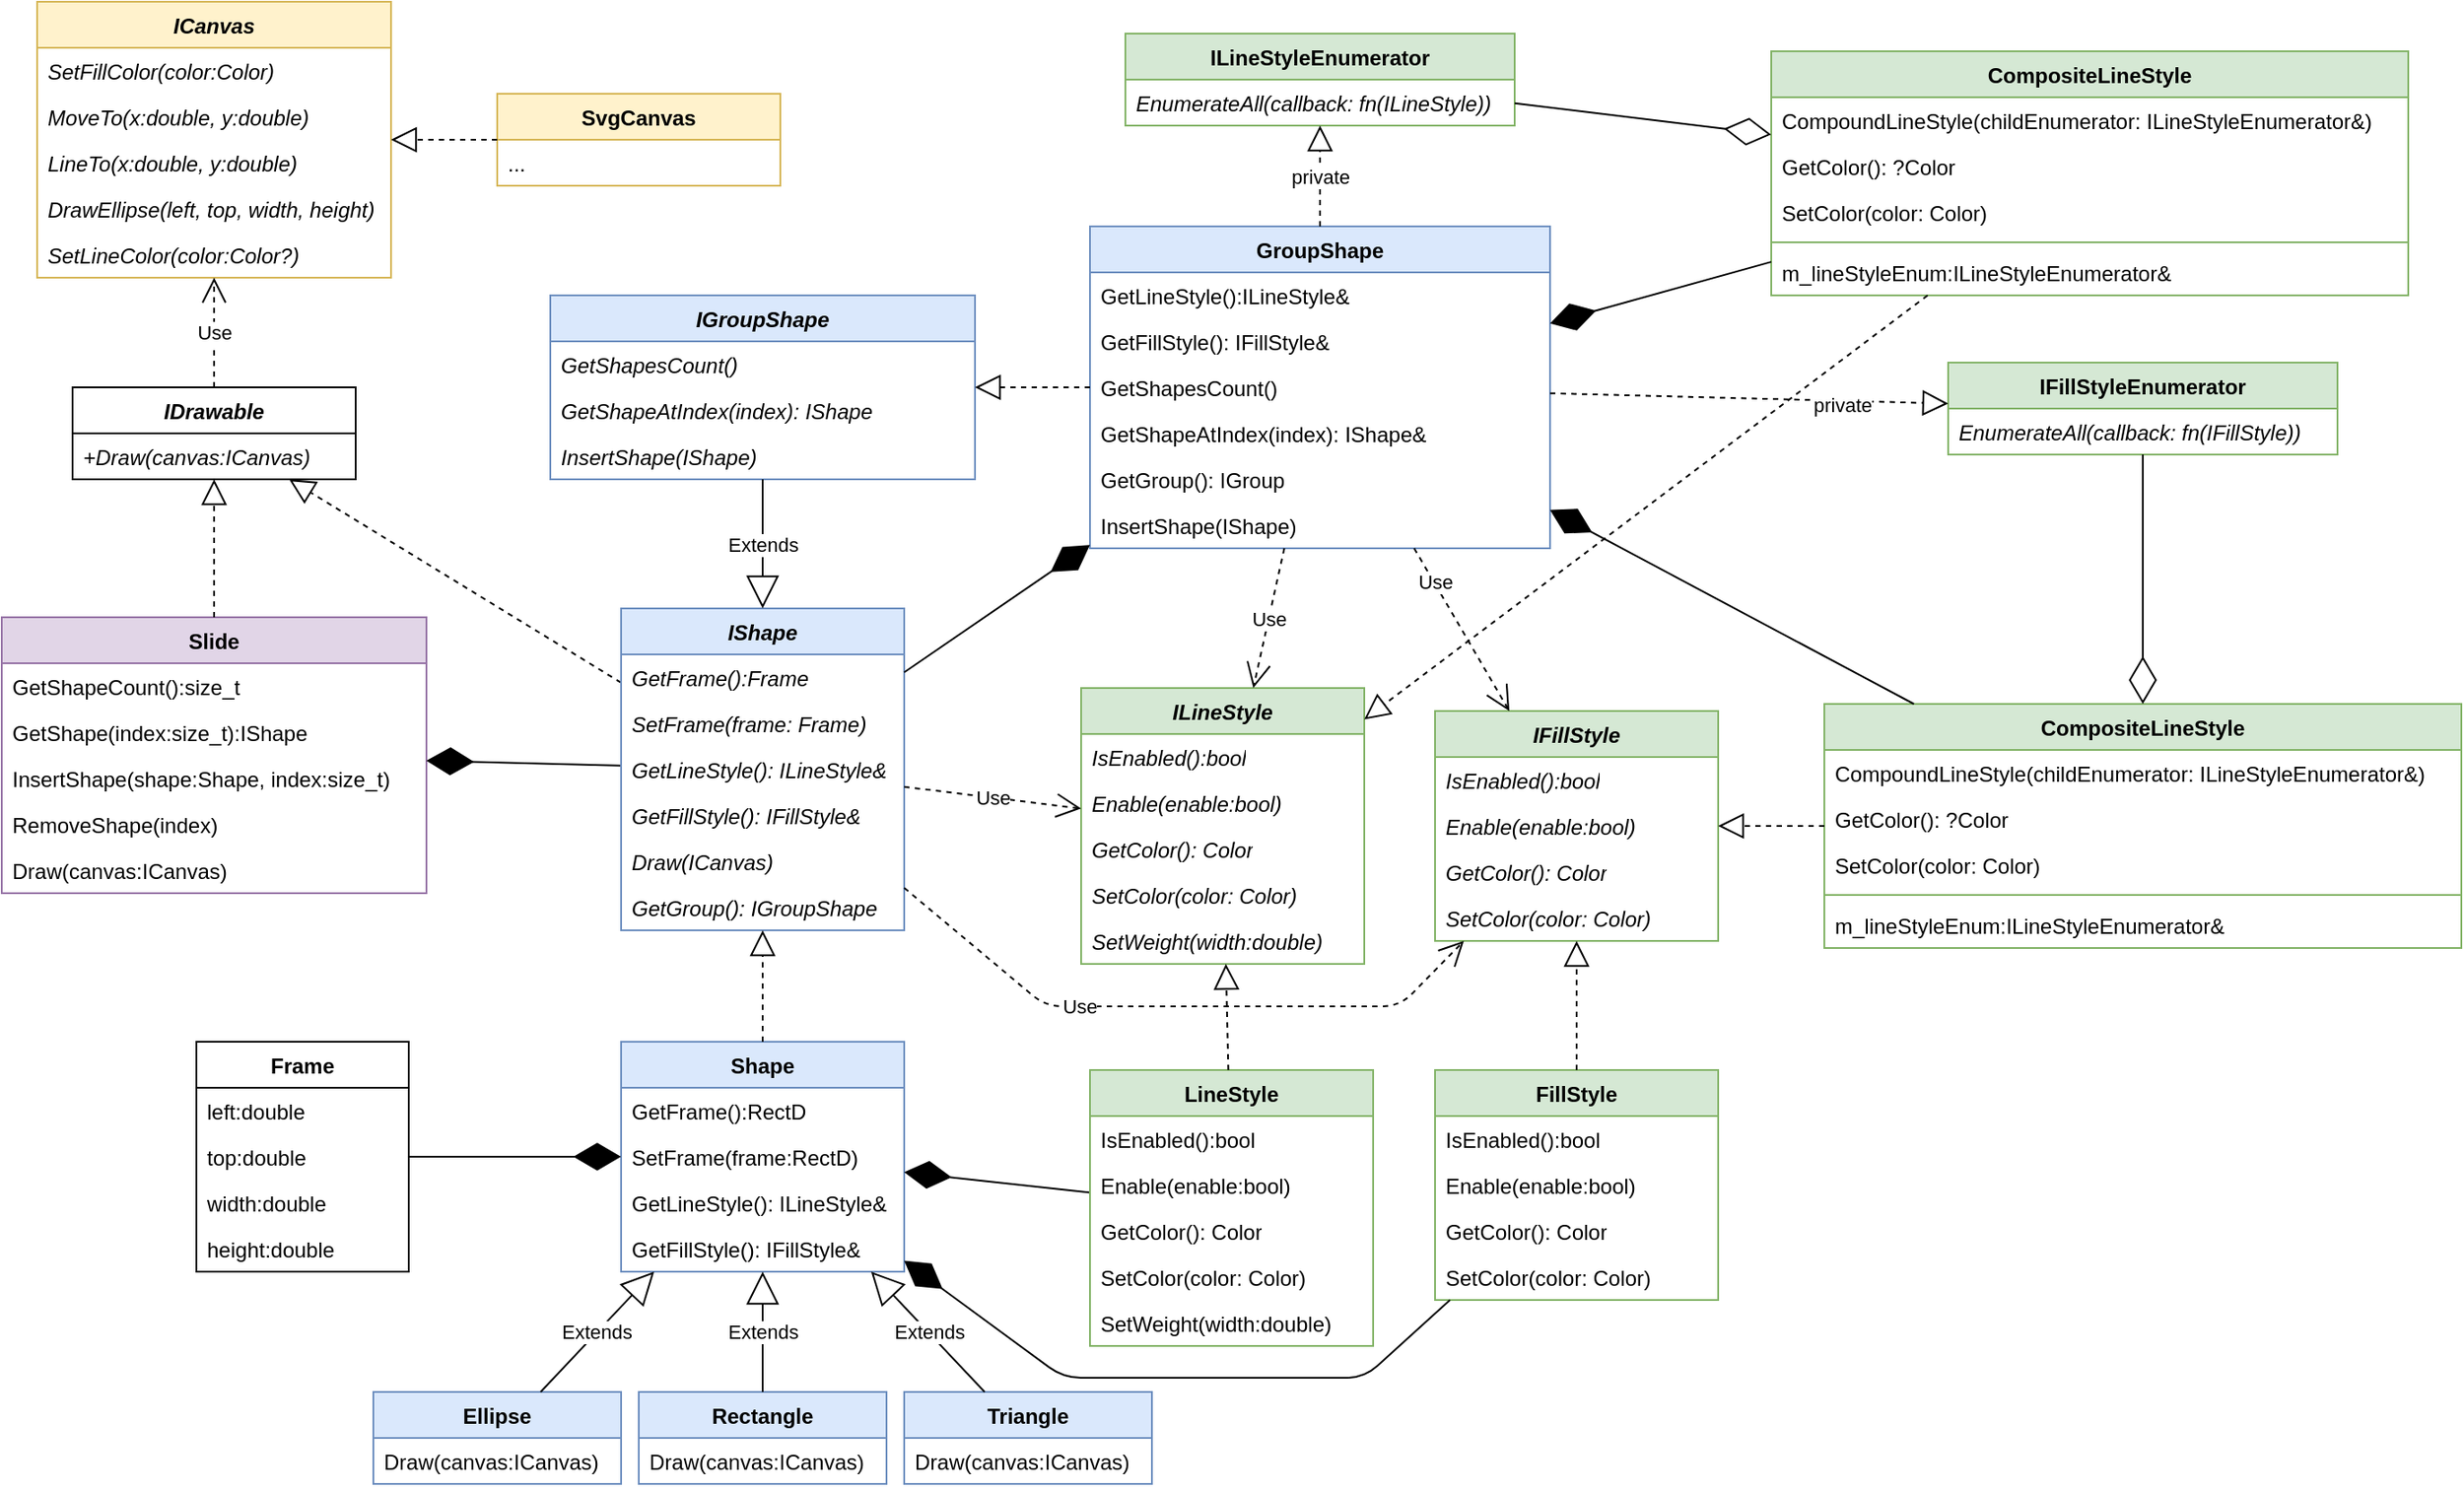 <mxfile version="24.7.17">
  <diagram name="Page-1" id="lQkq2tm_pLoX-4_u4Mhl">
    <mxGraphModel dx="755" dy="2092" grid="1" gridSize="10" guides="1" tooltips="1" connect="1" arrows="1" fold="1" page="1" pageScale="1" pageWidth="850" pageHeight="1100" math="0" shadow="0">
      <root>
        <mxCell id="0" />
        <mxCell id="1" parent="0" />
        <mxCell id="QQLrHy0hXP-JMr8sjNpc-18" value="Shape" style="swimlane;fontStyle=1;align=center;verticalAlign=top;childLayout=stackLayout;horizontal=1;startSize=26;horizontalStack=0;resizeParent=1;resizeParentMax=0;resizeLast=0;collapsible=1;marginBottom=0;whiteSpace=wrap;html=1;fillColor=#dae8fc;strokeColor=#6c8ebf;" vertex="1" parent="1">
          <mxGeometry x="1780" y="120" width="160" height="130" as="geometry" />
        </mxCell>
        <mxCell id="QQLrHy0hXP-JMr8sjNpc-19" value="GetFrame():RectD" style="text;strokeColor=none;fillColor=none;align=left;verticalAlign=top;spacingLeft=4;spacingRight=4;overflow=hidden;rotatable=0;points=[[0,0.5],[1,0.5]];portConstraint=eastwest;whiteSpace=wrap;html=1;" vertex="1" parent="QQLrHy0hXP-JMr8sjNpc-18">
          <mxGeometry y="26" width="160" height="26" as="geometry" />
        </mxCell>
        <mxCell id="QQLrHy0hXP-JMr8sjNpc-20" value="SetFrame(frame:RectD)" style="text;strokeColor=none;fillColor=none;align=left;verticalAlign=top;spacingLeft=4;spacingRight=4;overflow=hidden;rotatable=0;points=[[0,0.5],[1,0.5]];portConstraint=eastwest;whiteSpace=wrap;html=1;" vertex="1" parent="QQLrHy0hXP-JMr8sjNpc-18">
          <mxGeometry y="52" width="160" height="26" as="geometry" />
        </mxCell>
        <mxCell id="QQLrHy0hXP-JMr8sjNpc-21" value="GetLineStyle(): ILineStyle&amp;amp;" style="text;strokeColor=none;fillColor=none;align=left;verticalAlign=top;spacingLeft=4;spacingRight=4;overflow=hidden;rotatable=0;points=[[0,0.5],[1,0.5]];portConstraint=eastwest;whiteSpace=wrap;html=1;" vertex="1" parent="QQLrHy0hXP-JMr8sjNpc-18">
          <mxGeometry y="78" width="160" height="26" as="geometry" />
        </mxCell>
        <mxCell id="QQLrHy0hXP-JMr8sjNpc-22" value="GetFillStyle(): IFillStyle&amp;amp;" style="text;strokeColor=none;fillColor=none;align=left;verticalAlign=top;spacingLeft=4;spacingRight=4;overflow=hidden;rotatable=0;points=[[0,0.5],[1,0.5]];portConstraint=eastwest;whiteSpace=wrap;html=1;" vertex="1" parent="QQLrHy0hXP-JMr8sjNpc-18">
          <mxGeometry y="104" width="160" height="26" as="geometry" />
        </mxCell>
        <mxCell id="QQLrHy0hXP-JMr8sjNpc-23" value="&lt;i&gt;IDrawable&lt;/i&gt;" style="swimlane;fontStyle=1;align=center;verticalAlign=top;childLayout=stackLayout;horizontal=1;startSize=26;horizontalStack=0;resizeParent=1;resizeParentMax=0;resizeLast=0;collapsible=1;marginBottom=0;whiteSpace=wrap;html=1;" vertex="1" parent="1">
          <mxGeometry x="1470" y="-250" width="160" height="52" as="geometry" />
        </mxCell>
        <mxCell id="QQLrHy0hXP-JMr8sjNpc-24" value="&lt;i&gt;+Draw(canvas:ICanvas)&lt;/i&gt;" style="text;strokeColor=none;fillColor=none;align=left;verticalAlign=top;spacingLeft=4;spacingRight=4;overflow=hidden;rotatable=0;points=[[0,0.5],[1,0.5]];portConstraint=eastwest;whiteSpace=wrap;html=1;" vertex="1" parent="QQLrHy0hXP-JMr8sjNpc-23">
          <mxGeometry y="26" width="160" height="26" as="geometry" />
        </mxCell>
        <mxCell id="QQLrHy0hXP-JMr8sjNpc-25" value="" style="endArrow=block;dashed=1;endFill=0;endSize=12;html=1;rounded=0;" edge="1" parent="1" source="QQLrHy0hXP-JMr8sjNpc-76" target="QQLrHy0hXP-JMr8sjNpc-23">
          <mxGeometry width="160" relative="1" as="geometry">
            <mxPoint x="2100" y="126" as="sourcePoint" />
            <mxPoint x="2260" y="126" as="targetPoint" />
          </mxGeometry>
        </mxCell>
        <mxCell id="QQLrHy0hXP-JMr8sjNpc-26" value="&lt;i&gt;ICanvas&lt;/i&gt;" style="swimlane;fontStyle=1;align=center;verticalAlign=top;childLayout=stackLayout;horizontal=1;startSize=26;horizontalStack=0;resizeParent=1;resizeParentMax=0;resizeLast=0;collapsible=1;marginBottom=0;whiteSpace=wrap;html=1;fillColor=#fff2cc;strokeColor=#d6b656;" vertex="1" parent="1">
          <mxGeometry x="1450" y="-468" width="200" height="156" as="geometry" />
        </mxCell>
        <mxCell id="QQLrHy0hXP-JMr8sjNpc-27" value="SetFillColor(color:Color)" style="text;strokeColor=none;fillColor=none;align=left;verticalAlign=top;spacingLeft=4;spacingRight=4;overflow=hidden;rotatable=0;points=[[0,0.5],[1,0.5]];portConstraint=eastwest;whiteSpace=wrap;html=1;fontStyle=2" vertex="1" parent="QQLrHy0hXP-JMr8sjNpc-26">
          <mxGeometry y="26" width="200" height="26" as="geometry" />
        </mxCell>
        <mxCell id="QQLrHy0hXP-JMr8sjNpc-28" value="MoveTo(x:double, y:double)" style="text;strokeColor=none;fillColor=none;align=left;verticalAlign=top;spacingLeft=4;spacingRight=4;overflow=hidden;rotatable=0;points=[[0,0.5],[1,0.5]];portConstraint=eastwest;whiteSpace=wrap;html=1;fontStyle=2" vertex="1" parent="QQLrHy0hXP-JMr8sjNpc-26">
          <mxGeometry y="52" width="200" height="26" as="geometry" />
        </mxCell>
        <mxCell id="QQLrHy0hXP-JMr8sjNpc-29" value="LineTo(x:double, y:double)" style="text;strokeColor=none;fillColor=none;align=left;verticalAlign=top;spacingLeft=4;spacingRight=4;overflow=hidden;rotatable=0;points=[[0,0.5],[1,0.5]];portConstraint=eastwest;whiteSpace=wrap;html=1;fontStyle=2" vertex="1" parent="QQLrHy0hXP-JMr8sjNpc-26">
          <mxGeometry y="78" width="200" height="26" as="geometry" />
        </mxCell>
        <mxCell id="QQLrHy0hXP-JMr8sjNpc-30" value="DrawEllipse(left, top, width, height)" style="text;strokeColor=none;fillColor=none;align=left;verticalAlign=top;spacingLeft=4;spacingRight=4;overflow=hidden;rotatable=0;points=[[0,0.5],[1,0.5]];portConstraint=eastwest;whiteSpace=wrap;html=1;fontStyle=2" vertex="1" parent="QQLrHy0hXP-JMr8sjNpc-26">
          <mxGeometry y="104" width="200" height="26" as="geometry" />
        </mxCell>
        <mxCell id="QQLrHy0hXP-JMr8sjNpc-31" value="SetLineColor(color:Color?)" style="text;strokeColor=none;fillColor=none;align=left;verticalAlign=top;spacingLeft=4;spacingRight=4;overflow=hidden;rotatable=0;points=[[0,0.5],[1,0.5]];portConstraint=eastwest;whiteSpace=wrap;html=1;fontStyle=2" vertex="1" parent="QQLrHy0hXP-JMr8sjNpc-26">
          <mxGeometry y="130" width="200" height="26" as="geometry" />
        </mxCell>
        <mxCell id="QQLrHy0hXP-JMr8sjNpc-32" value="Use" style="endArrow=open;endSize=12;dashed=1;html=1;rounded=0;" edge="1" parent="1" source="QQLrHy0hXP-JMr8sjNpc-23" target="QQLrHy0hXP-JMr8sjNpc-26">
          <mxGeometry width="160" relative="1" as="geometry">
            <mxPoint x="2220" y="136" as="sourcePoint" />
            <mxPoint x="2380" y="136" as="targetPoint" />
          </mxGeometry>
        </mxCell>
        <mxCell id="QQLrHy0hXP-JMr8sjNpc-33" value="Rectangle" style="swimlane;fontStyle=1;align=center;verticalAlign=top;childLayout=stackLayout;horizontal=1;startSize=26;horizontalStack=0;resizeParent=1;resizeParentMax=0;resizeLast=0;collapsible=1;marginBottom=0;whiteSpace=wrap;html=1;fillColor=#dae8fc;strokeColor=#6c8ebf;" vertex="1" parent="1">
          <mxGeometry x="1790" y="318" width="140" height="52" as="geometry" />
        </mxCell>
        <mxCell id="QQLrHy0hXP-JMr8sjNpc-34" value="Draw(canvas:ICanvas)" style="text;strokeColor=none;fillColor=none;align=left;verticalAlign=top;spacingLeft=4;spacingRight=4;overflow=hidden;rotatable=0;points=[[0,0.5],[1,0.5]];portConstraint=eastwest;whiteSpace=wrap;html=1;" vertex="1" parent="QQLrHy0hXP-JMr8sjNpc-33">
          <mxGeometry y="26" width="140" height="26" as="geometry" />
        </mxCell>
        <mxCell id="QQLrHy0hXP-JMr8sjNpc-35" value="Extends" style="endArrow=block;endSize=16;endFill=0;html=1;rounded=0;" edge="1" parent="1" source="QQLrHy0hXP-JMr8sjNpc-33" target="QQLrHy0hXP-JMr8sjNpc-18">
          <mxGeometry width="160" relative="1" as="geometry">
            <mxPoint x="1910" y="436" as="sourcePoint" />
            <mxPoint x="2070" y="436" as="targetPoint" />
          </mxGeometry>
        </mxCell>
        <mxCell id="QQLrHy0hXP-JMr8sjNpc-36" value="Ellipse" style="swimlane;fontStyle=1;align=center;verticalAlign=top;childLayout=stackLayout;horizontal=1;startSize=26;horizontalStack=0;resizeParent=1;resizeParentMax=0;resizeLast=0;collapsible=1;marginBottom=0;whiteSpace=wrap;html=1;fillColor=#dae8fc;strokeColor=#6c8ebf;" vertex="1" parent="1">
          <mxGeometry x="1640" y="318" width="140" height="52" as="geometry" />
        </mxCell>
        <mxCell id="QQLrHy0hXP-JMr8sjNpc-37" value="Draw(canvas:ICanvas)" style="text;strokeColor=none;fillColor=none;align=left;verticalAlign=top;spacingLeft=4;spacingRight=4;overflow=hidden;rotatable=0;points=[[0,0.5],[1,0.5]];portConstraint=eastwest;whiteSpace=wrap;html=1;" vertex="1" parent="QQLrHy0hXP-JMr8sjNpc-36">
          <mxGeometry y="26" width="140" height="26" as="geometry" />
        </mxCell>
        <mxCell id="QQLrHy0hXP-JMr8sjNpc-38" value="Extends" style="endArrow=block;endSize=16;endFill=0;html=1;rounded=0;" edge="1" parent="1" source="QQLrHy0hXP-JMr8sjNpc-36" target="QQLrHy0hXP-JMr8sjNpc-18">
          <mxGeometry width="160" relative="1" as="geometry">
            <mxPoint x="1910" y="436" as="sourcePoint" />
            <mxPoint x="2070" y="436" as="targetPoint" />
          </mxGeometry>
        </mxCell>
        <mxCell id="QQLrHy0hXP-JMr8sjNpc-39" value="Triangle" style="swimlane;fontStyle=1;align=center;verticalAlign=top;childLayout=stackLayout;horizontal=1;startSize=26;horizontalStack=0;resizeParent=1;resizeParentMax=0;resizeLast=0;collapsible=1;marginBottom=0;whiteSpace=wrap;html=1;fillColor=#dae8fc;strokeColor=#6c8ebf;" vertex="1" parent="1">
          <mxGeometry x="1940" y="318" width="140" height="52" as="geometry" />
        </mxCell>
        <mxCell id="QQLrHy0hXP-JMr8sjNpc-40" value="Draw(canvas:ICanvas)" style="text;strokeColor=none;fillColor=none;align=left;verticalAlign=top;spacingLeft=4;spacingRight=4;overflow=hidden;rotatable=0;points=[[0,0.5],[1,0.5]];portConstraint=eastwest;whiteSpace=wrap;html=1;" vertex="1" parent="QQLrHy0hXP-JMr8sjNpc-39">
          <mxGeometry y="26" width="140" height="26" as="geometry" />
        </mxCell>
        <mxCell id="QQLrHy0hXP-JMr8sjNpc-41" value="Extends" style="endArrow=block;endSize=16;endFill=0;html=1;rounded=0;" edge="1" parent="1" source="QQLrHy0hXP-JMr8sjNpc-39" target="QQLrHy0hXP-JMr8sjNpc-18">
          <mxGeometry width="160" relative="1" as="geometry">
            <mxPoint x="1910" y="436" as="sourcePoint" />
            <mxPoint x="2070" y="436" as="targetPoint" />
          </mxGeometry>
        </mxCell>
        <mxCell id="QQLrHy0hXP-JMr8sjNpc-42" value="ILineStyle" style="swimlane;fontStyle=3;align=center;verticalAlign=top;childLayout=stackLayout;horizontal=1;startSize=26;horizontalStack=0;resizeParent=1;resizeParentMax=0;resizeLast=0;collapsible=1;marginBottom=0;whiteSpace=wrap;html=1;fillColor=#d5e8d4;strokeColor=#82b366;" vertex="1" parent="1">
          <mxGeometry x="2040" y="-80" width="160" height="156" as="geometry" />
        </mxCell>
        <mxCell id="QQLrHy0hXP-JMr8sjNpc-43" value="IsEnabled():bool" style="text;strokeColor=none;fillColor=none;align=left;verticalAlign=top;spacingLeft=4;spacingRight=4;overflow=hidden;rotatable=0;points=[[0,0.5],[1,0.5]];portConstraint=eastwest;whiteSpace=wrap;html=1;fontStyle=2" vertex="1" parent="QQLrHy0hXP-JMr8sjNpc-42">
          <mxGeometry y="26" width="160" height="26" as="geometry" />
        </mxCell>
        <mxCell id="QQLrHy0hXP-JMr8sjNpc-44" value="Enable(enable:bool)" style="text;strokeColor=none;fillColor=none;align=left;verticalAlign=top;spacingLeft=4;spacingRight=4;overflow=hidden;rotatable=0;points=[[0,0.5],[1,0.5]];portConstraint=eastwest;whiteSpace=wrap;html=1;fontStyle=2" vertex="1" parent="QQLrHy0hXP-JMr8sjNpc-42">
          <mxGeometry y="52" width="160" height="26" as="geometry" />
        </mxCell>
        <mxCell id="QQLrHy0hXP-JMr8sjNpc-45" value="GetColor(): Color" style="text;strokeColor=none;fillColor=none;align=left;verticalAlign=top;spacingLeft=4;spacingRight=4;overflow=hidden;rotatable=0;points=[[0,0.5],[1,0.5]];portConstraint=eastwest;whiteSpace=wrap;html=1;fontStyle=2" vertex="1" parent="QQLrHy0hXP-JMr8sjNpc-42">
          <mxGeometry y="78" width="160" height="26" as="geometry" />
        </mxCell>
        <mxCell id="QQLrHy0hXP-JMr8sjNpc-46" value="SetColor(color: Color)" style="text;strokeColor=none;fillColor=none;align=left;verticalAlign=top;spacingLeft=4;spacingRight=4;overflow=hidden;rotatable=0;points=[[0,0.5],[1,0.5]];portConstraint=eastwest;whiteSpace=wrap;html=1;fontStyle=2" vertex="1" parent="QQLrHy0hXP-JMr8sjNpc-42">
          <mxGeometry y="104" width="160" height="26" as="geometry" />
        </mxCell>
        <mxCell id="QQLrHy0hXP-JMr8sjNpc-47" value="SetWeight(width:double)" style="text;strokeColor=none;fillColor=none;align=left;verticalAlign=top;spacingLeft=4;spacingRight=4;overflow=hidden;rotatable=0;points=[[0,0.5],[1,0.5]];portConstraint=eastwest;whiteSpace=wrap;html=1;fontStyle=2" vertex="1" parent="QQLrHy0hXP-JMr8sjNpc-42">
          <mxGeometry y="130" width="160" height="26" as="geometry" />
        </mxCell>
        <mxCell id="QQLrHy0hXP-JMr8sjNpc-48" value="FillStyle" style="swimlane;fontStyle=1;align=center;verticalAlign=top;childLayout=stackLayout;horizontal=1;startSize=26;horizontalStack=0;resizeParent=1;resizeParentMax=0;resizeLast=0;collapsible=1;marginBottom=0;whiteSpace=wrap;html=1;fillColor=#d5e8d4;strokeColor=#82b366;" vertex="1" parent="1">
          <mxGeometry x="2240" y="136" width="160" height="130" as="geometry" />
        </mxCell>
        <mxCell id="QQLrHy0hXP-JMr8sjNpc-49" value="IsEnabled():bool" style="text;strokeColor=none;fillColor=none;align=left;verticalAlign=top;spacingLeft=4;spacingRight=4;overflow=hidden;rotatable=0;points=[[0,0.5],[1,0.5]];portConstraint=eastwest;whiteSpace=wrap;html=1;" vertex="1" parent="QQLrHy0hXP-JMr8sjNpc-48">
          <mxGeometry y="26" width="160" height="26" as="geometry" />
        </mxCell>
        <mxCell id="QQLrHy0hXP-JMr8sjNpc-50" value="Enable(enable:bool)" style="text;strokeColor=none;fillColor=none;align=left;verticalAlign=top;spacingLeft=4;spacingRight=4;overflow=hidden;rotatable=0;points=[[0,0.5],[1,0.5]];portConstraint=eastwest;whiteSpace=wrap;html=1;" vertex="1" parent="QQLrHy0hXP-JMr8sjNpc-48">
          <mxGeometry y="52" width="160" height="26" as="geometry" />
        </mxCell>
        <mxCell id="QQLrHy0hXP-JMr8sjNpc-51" value="GetColor(): Color" style="text;strokeColor=none;fillColor=none;align=left;verticalAlign=top;spacingLeft=4;spacingRight=4;overflow=hidden;rotatable=0;points=[[0,0.5],[1,0.5]];portConstraint=eastwest;whiteSpace=wrap;html=1;" vertex="1" parent="QQLrHy0hXP-JMr8sjNpc-48">
          <mxGeometry y="78" width="160" height="26" as="geometry" />
        </mxCell>
        <mxCell id="QQLrHy0hXP-JMr8sjNpc-52" value="SetColor(color: Color)" style="text;strokeColor=none;fillColor=none;align=left;verticalAlign=top;spacingLeft=4;spacingRight=4;overflow=hidden;rotatable=0;points=[[0,0.5],[1,0.5]];portConstraint=eastwest;whiteSpace=wrap;html=1;" vertex="1" parent="QQLrHy0hXP-JMr8sjNpc-48">
          <mxGeometry y="104" width="160" height="26" as="geometry" />
        </mxCell>
        <mxCell id="QQLrHy0hXP-JMr8sjNpc-53" value="" style="endArrow=diamondThin;endFill=1;endSize=24;html=1;rounded=0;" edge="1" parent="1" source="QQLrHy0hXP-JMr8sjNpc-159" target="QQLrHy0hXP-JMr8sjNpc-18">
          <mxGeometry width="160" relative="1" as="geometry">
            <mxPoint x="2070" y="246" as="sourcePoint" />
            <mxPoint x="2230" y="246" as="targetPoint" />
          </mxGeometry>
        </mxCell>
        <mxCell id="QQLrHy0hXP-JMr8sjNpc-54" value="" style="endArrow=diamondThin;endFill=1;endSize=24;html=1;rounded=1;curved=0;" edge="1" parent="1" source="QQLrHy0hXP-JMr8sjNpc-48" target="QQLrHy0hXP-JMr8sjNpc-18">
          <mxGeometry width="160" relative="1" as="geometry">
            <mxPoint x="2070" y="246" as="sourcePoint" />
            <mxPoint x="2230" y="246" as="targetPoint" />
            <Array as="points">
              <mxPoint x="2200" y="310" />
              <mxPoint x="2030" y="310" />
            </Array>
          </mxGeometry>
        </mxCell>
        <mxCell id="QQLrHy0hXP-JMr8sjNpc-55" value="Slide" style="swimlane;fontStyle=1;align=center;verticalAlign=top;childLayout=stackLayout;horizontal=1;startSize=26;horizontalStack=0;resizeParent=1;resizeParentMax=0;resizeLast=0;collapsible=1;marginBottom=0;whiteSpace=wrap;html=1;fillColor=#e1d5e7;strokeColor=#9673a6;" vertex="1" parent="1">
          <mxGeometry x="1430" y="-120" width="240" height="156" as="geometry" />
        </mxCell>
        <mxCell id="QQLrHy0hXP-JMr8sjNpc-56" value="GetShapeCount():size_t" style="text;strokeColor=none;fillColor=none;align=left;verticalAlign=top;spacingLeft=4;spacingRight=4;overflow=hidden;rotatable=0;points=[[0,0.5],[1,0.5]];portConstraint=eastwest;whiteSpace=wrap;html=1;" vertex="1" parent="QQLrHy0hXP-JMr8sjNpc-55">
          <mxGeometry y="26" width="240" height="26" as="geometry" />
        </mxCell>
        <mxCell id="QQLrHy0hXP-JMr8sjNpc-57" value="GetShape(index:size_t):IShape" style="text;strokeColor=none;fillColor=none;align=left;verticalAlign=top;spacingLeft=4;spacingRight=4;overflow=hidden;rotatable=0;points=[[0,0.5],[1,0.5]];portConstraint=eastwest;whiteSpace=wrap;html=1;" vertex="1" parent="QQLrHy0hXP-JMr8sjNpc-55">
          <mxGeometry y="52" width="240" height="26" as="geometry" />
        </mxCell>
        <mxCell id="QQLrHy0hXP-JMr8sjNpc-58" value="InsertShape(shape:Shape, index:size_t)" style="text;strokeColor=none;fillColor=none;align=left;verticalAlign=top;spacingLeft=4;spacingRight=4;overflow=hidden;rotatable=0;points=[[0,0.5],[1,0.5]];portConstraint=eastwest;whiteSpace=wrap;html=1;" vertex="1" parent="QQLrHy0hXP-JMr8sjNpc-55">
          <mxGeometry y="78" width="240" height="26" as="geometry" />
        </mxCell>
        <mxCell id="QQLrHy0hXP-JMr8sjNpc-59" value="RemoveShape(index)" style="text;strokeColor=none;fillColor=none;align=left;verticalAlign=top;spacingLeft=4;spacingRight=4;overflow=hidden;rotatable=0;points=[[0,0.5],[1,0.5]];portConstraint=eastwest;whiteSpace=wrap;html=1;" vertex="1" parent="QQLrHy0hXP-JMr8sjNpc-55">
          <mxGeometry y="104" width="240" height="26" as="geometry" />
        </mxCell>
        <mxCell id="QQLrHy0hXP-JMr8sjNpc-64" value="Draw(canvas:ICanvas)" style="text;strokeColor=none;fillColor=none;align=left;verticalAlign=top;spacingLeft=4;spacingRight=4;overflow=hidden;rotatable=0;points=[[0,0.5],[1,0.5]];portConstraint=eastwest;whiteSpace=wrap;html=1;" vertex="1" parent="QQLrHy0hXP-JMr8sjNpc-55">
          <mxGeometry y="130" width="240" height="26" as="geometry" />
        </mxCell>
        <mxCell id="QQLrHy0hXP-JMr8sjNpc-65" value="" style="endArrow=block;dashed=1;endFill=0;endSize=12;html=1;rounded=0;" edge="1" parent="1" source="QQLrHy0hXP-JMr8sjNpc-55" target="QQLrHy0hXP-JMr8sjNpc-23">
          <mxGeometry width="160" relative="1" as="geometry">
            <mxPoint x="2100" y="126" as="sourcePoint" />
            <mxPoint x="2260" y="126" as="targetPoint" />
          </mxGeometry>
        </mxCell>
        <mxCell id="QQLrHy0hXP-JMr8sjNpc-66" value="SvgCanvas" style="swimlane;fontStyle=1;align=center;verticalAlign=top;childLayout=stackLayout;horizontal=1;startSize=26;horizontalStack=0;resizeParent=1;resizeParentMax=0;resizeLast=0;collapsible=1;marginBottom=0;whiteSpace=wrap;html=1;fillColor=#fff2cc;strokeColor=#d6b656;" vertex="1" parent="1">
          <mxGeometry x="1710" y="-416" width="160" height="52" as="geometry" />
        </mxCell>
        <mxCell id="QQLrHy0hXP-JMr8sjNpc-67" value="..." style="text;strokeColor=none;fillColor=none;align=left;verticalAlign=top;spacingLeft=4;spacingRight=4;overflow=hidden;rotatable=0;points=[[0,0.5],[1,0.5]];portConstraint=eastwest;whiteSpace=wrap;html=1;" vertex="1" parent="QQLrHy0hXP-JMr8sjNpc-66">
          <mxGeometry y="26" width="160" height="26" as="geometry" />
        </mxCell>
        <mxCell id="QQLrHy0hXP-JMr8sjNpc-68" value="" style="endArrow=block;dashed=1;endFill=0;endSize=12;html=1;rounded=0;" edge="1" parent="1" source="QQLrHy0hXP-JMr8sjNpc-66" target="QQLrHy0hXP-JMr8sjNpc-26">
          <mxGeometry width="160" relative="1" as="geometry">
            <mxPoint x="2040" y="-144" as="sourcePoint" />
            <mxPoint x="2200" y="-144" as="targetPoint" />
          </mxGeometry>
        </mxCell>
        <mxCell id="QQLrHy0hXP-JMr8sjNpc-69" value="" style="endArrow=diamondThin;endFill=1;endSize=24;html=1;rounded=0;" edge="1" parent="1" source="QQLrHy0hXP-JMr8sjNpc-76" target="QQLrHy0hXP-JMr8sjNpc-55">
          <mxGeometry width="160" relative="1" as="geometry">
            <mxPoint x="1530" y="276" as="sourcePoint" />
            <mxPoint x="1690" y="276" as="targetPoint" />
          </mxGeometry>
        </mxCell>
        <mxCell id="QQLrHy0hXP-JMr8sjNpc-70" value="Frame" style="swimlane;fontStyle=1;align=center;verticalAlign=top;childLayout=stackLayout;horizontal=1;startSize=26;horizontalStack=0;resizeParent=1;resizeParentMax=0;resizeLast=0;collapsible=1;marginBottom=0;whiteSpace=wrap;html=1;" vertex="1" parent="1">
          <mxGeometry x="1540" y="120" width="120" height="130" as="geometry" />
        </mxCell>
        <mxCell id="QQLrHy0hXP-JMr8sjNpc-71" value="left:double" style="text;strokeColor=none;fillColor=none;align=left;verticalAlign=top;spacingLeft=4;spacingRight=4;overflow=hidden;rotatable=0;points=[[0,0.5],[1,0.5]];portConstraint=eastwest;whiteSpace=wrap;html=1;" vertex="1" parent="QQLrHy0hXP-JMr8sjNpc-70">
          <mxGeometry y="26" width="120" height="26" as="geometry" />
        </mxCell>
        <mxCell id="QQLrHy0hXP-JMr8sjNpc-72" value="top:double" style="text;strokeColor=none;fillColor=none;align=left;verticalAlign=top;spacingLeft=4;spacingRight=4;overflow=hidden;rotatable=0;points=[[0,0.5],[1,0.5]];portConstraint=eastwest;whiteSpace=wrap;html=1;" vertex="1" parent="QQLrHy0hXP-JMr8sjNpc-70">
          <mxGeometry y="52" width="120" height="26" as="geometry" />
        </mxCell>
        <mxCell id="QQLrHy0hXP-JMr8sjNpc-73" value="width:double" style="text;strokeColor=none;fillColor=none;align=left;verticalAlign=top;spacingLeft=4;spacingRight=4;overflow=hidden;rotatable=0;points=[[0,0.5],[1,0.5]];portConstraint=eastwest;whiteSpace=wrap;html=1;" vertex="1" parent="QQLrHy0hXP-JMr8sjNpc-70">
          <mxGeometry y="78" width="120" height="26" as="geometry" />
        </mxCell>
        <mxCell id="QQLrHy0hXP-JMr8sjNpc-74" value="height:double" style="text;strokeColor=none;fillColor=none;align=left;verticalAlign=top;spacingLeft=4;spacingRight=4;overflow=hidden;rotatable=0;points=[[0,0.5],[1,0.5]];portConstraint=eastwest;whiteSpace=wrap;html=1;" vertex="1" parent="QQLrHy0hXP-JMr8sjNpc-70">
          <mxGeometry y="104" width="120" height="26" as="geometry" />
        </mxCell>
        <mxCell id="QQLrHy0hXP-JMr8sjNpc-75" value="" style="endArrow=diamondThin;endFill=1;endSize=24;html=1;rounded=0;" edge="1" parent="1" source="QQLrHy0hXP-JMr8sjNpc-70" target="QQLrHy0hXP-JMr8sjNpc-18">
          <mxGeometry width="160" relative="1" as="geometry">
            <mxPoint x="2070" y="246" as="sourcePoint" />
            <mxPoint x="2230" y="246" as="targetPoint" />
          </mxGeometry>
        </mxCell>
        <mxCell id="QQLrHy0hXP-JMr8sjNpc-76" value="&lt;i&gt;IShape&lt;/i&gt;" style="swimlane;fontStyle=1;align=center;verticalAlign=top;childLayout=stackLayout;horizontal=1;startSize=26;horizontalStack=0;resizeParent=1;resizeParentMax=0;resizeLast=0;collapsible=1;marginBottom=0;whiteSpace=wrap;html=1;fillColor=#dae8fc;strokeColor=#6c8ebf;" vertex="1" parent="1">
          <mxGeometry x="1780" y="-125" width="160" height="182" as="geometry" />
        </mxCell>
        <mxCell id="QQLrHy0hXP-JMr8sjNpc-77" value="GetFrame():Frame" style="text;strokeColor=none;fillColor=none;align=left;verticalAlign=top;spacingLeft=4;spacingRight=4;overflow=hidden;rotatable=0;points=[[0,0.5],[1,0.5]];portConstraint=eastwest;whiteSpace=wrap;html=1;fontStyle=2" vertex="1" parent="QQLrHy0hXP-JMr8sjNpc-76">
          <mxGeometry y="26" width="160" height="26" as="geometry" />
        </mxCell>
        <mxCell id="QQLrHy0hXP-JMr8sjNpc-78" value="SetFrame(frame: Frame)" style="text;strokeColor=none;fillColor=none;align=left;verticalAlign=top;spacingLeft=4;spacingRight=4;overflow=hidden;rotatable=0;points=[[0,0.5],[1,0.5]];portConstraint=eastwest;whiteSpace=wrap;html=1;fontStyle=2" vertex="1" parent="QQLrHy0hXP-JMr8sjNpc-76">
          <mxGeometry y="52" width="160" height="26" as="geometry" />
        </mxCell>
        <mxCell id="QQLrHy0hXP-JMr8sjNpc-79" value="GetLineStyle(): ILineStyle&amp;amp;" style="text;strokeColor=none;fillColor=none;align=left;verticalAlign=top;spacingLeft=4;spacingRight=4;overflow=hidden;rotatable=0;points=[[0,0.5],[1,0.5]];portConstraint=eastwest;whiteSpace=wrap;html=1;fontStyle=2" vertex="1" parent="QQLrHy0hXP-JMr8sjNpc-76">
          <mxGeometry y="78" width="160" height="26" as="geometry" />
        </mxCell>
        <mxCell id="QQLrHy0hXP-JMr8sjNpc-80" value="GetFillStyle(): IFillStyle&amp;amp;" style="text;strokeColor=none;fillColor=none;align=left;verticalAlign=top;spacingLeft=4;spacingRight=4;overflow=hidden;rotatable=0;points=[[0,0.5],[1,0.5]];portConstraint=eastwest;whiteSpace=wrap;html=1;fontStyle=2" vertex="1" parent="QQLrHy0hXP-JMr8sjNpc-76">
          <mxGeometry y="104" width="160" height="26" as="geometry" />
        </mxCell>
        <mxCell id="QQLrHy0hXP-JMr8sjNpc-118" value="Draw(ICanvas)" style="text;strokeColor=none;fillColor=none;align=left;verticalAlign=top;spacingLeft=4;spacingRight=4;overflow=hidden;rotatable=0;points=[[0,0.5],[1,0.5]];portConstraint=eastwest;whiteSpace=wrap;html=1;fontStyle=2" vertex="1" parent="QQLrHy0hXP-JMr8sjNpc-76">
          <mxGeometry y="130" width="160" height="26" as="geometry" />
        </mxCell>
        <mxCell id="QQLrHy0hXP-JMr8sjNpc-151" value="GetGroup(): IGroupShape" style="text;strokeColor=none;fillColor=none;align=left;verticalAlign=top;spacingLeft=4;spacingRight=4;overflow=hidden;rotatable=0;points=[[0,0.5],[1,0.5]];portConstraint=eastwest;whiteSpace=wrap;html=1;fontStyle=2" vertex="1" parent="QQLrHy0hXP-JMr8sjNpc-76">
          <mxGeometry y="156" width="160" height="26" as="geometry" />
        </mxCell>
        <mxCell id="QQLrHy0hXP-JMr8sjNpc-127" value="GroupShape" style="swimlane;fontStyle=1;align=center;verticalAlign=top;childLayout=stackLayout;horizontal=1;startSize=26;horizontalStack=0;resizeParent=1;resizeParentMax=0;resizeLast=0;collapsible=1;marginBottom=0;fillColor=#dae8fc;strokeColor=#6c8ebf;" vertex="1" parent="1">
          <mxGeometry x="2045" y="-341" width="260" height="182" as="geometry" />
        </mxCell>
        <mxCell id="QQLrHy0hXP-JMr8sjNpc-128" value="GetLineStyle():ILineStyle&amp;" style="text;strokeColor=none;fillColor=none;align=left;verticalAlign=top;spacingLeft=4;spacingRight=4;overflow=hidden;rotatable=0;points=[[0,0.5],[1,0.5]];portConstraint=eastwest;fontStyle=0" vertex="1" parent="QQLrHy0hXP-JMr8sjNpc-127">
          <mxGeometry y="26" width="260" height="26" as="geometry" />
        </mxCell>
        <mxCell id="QQLrHy0hXP-JMr8sjNpc-156" value="GetFillStyle(): IFillStyle&amp;" style="text;strokeColor=none;fillColor=none;align=left;verticalAlign=top;spacingLeft=4;spacingRight=4;overflow=hidden;rotatable=0;points=[[0,0.5],[1,0.5]];portConstraint=eastwest;fontStyle=0" vertex="1" parent="QQLrHy0hXP-JMr8sjNpc-127">
          <mxGeometry y="52" width="260" height="26" as="geometry" />
        </mxCell>
        <mxCell id="QQLrHy0hXP-JMr8sjNpc-155" value="GetShapesCount()" style="text;strokeColor=none;fillColor=none;align=left;verticalAlign=top;spacingLeft=4;spacingRight=4;overflow=hidden;rotatable=0;points=[[0,0.5],[1,0.5]];portConstraint=eastwest;fontStyle=0" vertex="1" parent="QQLrHy0hXP-JMr8sjNpc-127">
          <mxGeometry y="78" width="260" height="26" as="geometry" />
        </mxCell>
        <mxCell id="QQLrHy0hXP-JMr8sjNpc-157" value="GetShapeAtIndex(index): IShape&amp;" style="text;strokeColor=none;fillColor=none;align=left;verticalAlign=top;spacingLeft=4;spacingRight=4;overflow=hidden;rotatable=0;points=[[0,0.5],[1,0.5]];portConstraint=eastwest;fontStyle=0" vertex="1" parent="QQLrHy0hXP-JMr8sjNpc-127">
          <mxGeometry y="104" width="260" height="26" as="geometry" />
        </mxCell>
        <mxCell id="QQLrHy0hXP-JMr8sjNpc-158" value="GetGroup(): IGroup" style="text;strokeColor=none;fillColor=none;align=left;verticalAlign=top;spacingLeft=4;spacingRight=4;overflow=hidden;rotatable=0;points=[[0,0.5],[1,0.5]];portConstraint=eastwest;fontStyle=0" vertex="1" parent="QQLrHy0hXP-JMr8sjNpc-127">
          <mxGeometry y="130" width="260" height="26" as="geometry" />
        </mxCell>
        <mxCell id="QQLrHy0hXP-JMr8sjNpc-189" value="InsertShape(IShape)" style="text;strokeColor=none;fillColor=none;align=left;verticalAlign=top;spacingLeft=4;spacingRight=4;overflow=hidden;rotatable=0;points=[[0,0.5],[1,0.5]];portConstraint=eastwest;fontStyle=0" vertex="1" parent="QQLrHy0hXP-JMr8sjNpc-127">
          <mxGeometry y="156" width="260" height="26" as="geometry" />
        </mxCell>
        <mxCell id="QQLrHy0hXP-JMr8sjNpc-131" value="CompositeLineStyle" style="swimlane;fontStyle=1;align=center;verticalAlign=top;childLayout=stackLayout;horizontal=1;startSize=26;horizontalStack=0;resizeParent=1;resizeParentMax=0;resizeLast=0;collapsible=1;marginBottom=0;fillColor=#d5e8d4;strokeColor=#82b366;" vertex="1" parent="1">
          <mxGeometry x="2430" y="-440" width="360" height="138" as="geometry" />
        </mxCell>
        <mxCell id="QQLrHy0hXP-JMr8sjNpc-132" value="CompoundLineStyle(childEnumerator: ILineStyleEnumerator&amp;)" style="text;strokeColor=none;fillColor=none;align=left;verticalAlign=top;spacingLeft=4;spacingRight=4;overflow=hidden;rotatable=0;points=[[0,0.5],[1,0.5]];portConstraint=eastwest;fontStyle=0" vertex="1" parent="QQLrHy0hXP-JMr8sjNpc-131">
          <mxGeometry y="26" width="360" height="26" as="geometry" />
        </mxCell>
        <mxCell id="QQLrHy0hXP-JMr8sjNpc-133" value="GetColor(): ?Color" style="text;strokeColor=none;fillColor=none;align=left;verticalAlign=top;spacingLeft=4;spacingRight=4;overflow=hidden;rotatable=0;points=[[0,0.5],[1,0.5]];portConstraint=eastwest;fontStyle=0" vertex="1" parent="QQLrHy0hXP-JMr8sjNpc-131">
          <mxGeometry y="52" width="360" height="26" as="geometry" />
        </mxCell>
        <mxCell id="QQLrHy0hXP-JMr8sjNpc-134" value="SetColor(color: Color)" style="text;strokeColor=none;fillColor=none;align=left;verticalAlign=top;spacingLeft=4;spacingRight=4;overflow=hidden;rotatable=0;points=[[0,0.5],[1,0.5]];portConstraint=eastwest;fontStyle=0" vertex="1" parent="QQLrHy0hXP-JMr8sjNpc-131">
          <mxGeometry y="78" width="360" height="26" as="geometry" />
        </mxCell>
        <mxCell id="QQLrHy0hXP-JMr8sjNpc-135" value="" style="line;strokeWidth=1;fillColor=none;align=left;verticalAlign=middle;spacingTop=-1;spacingLeft=3;spacingRight=3;rotatable=0;labelPosition=right;points=[];portConstraint=eastwest;strokeColor=inherit;" vertex="1" parent="QQLrHy0hXP-JMr8sjNpc-131">
          <mxGeometry y="104" width="360" height="8" as="geometry" />
        </mxCell>
        <mxCell id="QQLrHy0hXP-JMr8sjNpc-136" value="m_lineStyleEnum:ILineStyleEnumerator&amp;amp;" style="text;strokeColor=none;fillColor=none;align=left;verticalAlign=top;spacingLeft=4;spacingRight=4;overflow=hidden;rotatable=0;points=[[0,0.5],[1,0.5]];portConstraint=eastwest;whiteSpace=wrap;html=1;" vertex="1" parent="QQLrHy0hXP-JMr8sjNpc-131">
          <mxGeometry y="112" width="360" height="26" as="geometry" />
        </mxCell>
        <mxCell id="QQLrHy0hXP-JMr8sjNpc-137" value="" style="endArrow=block;dashed=1;endFill=0;endSize=12;html=1;" edge="1" parent="1" source="QQLrHy0hXP-JMr8sjNpc-131" target="QQLrHy0hXP-JMr8sjNpc-42">
          <mxGeometry width="160" relative="1" as="geometry">
            <mxPoint x="3270" y="293" as="sourcePoint" />
            <mxPoint x="3256" y="251" as="targetPoint" />
            <Array as="points" />
          </mxGeometry>
        </mxCell>
        <mxCell id="QQLrHy0hXP-JMr8sjNpc-139" value="ILineStyleEnumerator" style="swimlane;fontStyle=1;align=center;verticalAlign=top;childLayout=stackLayout;horizontal=1;startSize=26;horizontalStack=0;resizeParent=1;resizeParentMax=0;resizeLast=0;collapsible=1;marginBottom=0;fillColor=#d5e8d4;strokeColor=#82b366;" vertex="1" parent="1">
          <mxGeometry x="2065" y="-450" width="220" height="52" as="geometry" />
        </mxCell>
        <mxCell id="QQLrHy0hXP-JMr8sjNpc-140" value="EnumerateAll(callback: fn(ILineStyle))" style="text;strokeColor=none;fillColor=none;align=left;verticalAlign=top;spacingLeft=4;spacingRight=4;overflow=hidden;rotatable=0;points=[[0,0.5],[1,0.5]];portConstraint=eastwest;fontStyle=2" vertex="1" parent="QQLrHy0hXP-JMr8sjNpc-139">
          <mxGeometry y="26" width="220" height="26" as="geometry" />
        </mxCell>
        <mxCell id="QQLrHy0hXP-JMr8sjNpc-141" value="private" style="endArrow=block;dashed=1;endFill=0;endSize=12;html=1;" edge="1" parent="1" source="QQLrHy0hXP-JMr8sjNpc-127" target="QQLrHy0hXP-JMr8sjNpc-139">
          <mxGeometry width="160" relative="1" as="geometry">
            <mxPoint x="2570" y="60" as="sourcePoint" />
            <mxPoint x="2730" y="60" as="targetPoint" />
          </mxGeometry>
        </mxCell>
        <mxCell id="QQLrHy0hXP-JMr8sjNpc-142" value="" style="endArrow=diamondThin;endFill=1;endSize=24;html=1;" edge="1" parent="1" source="QQLrHy0hXP-JMr8sjNpc-131" target="QQLrHy0hXP-JMr8sjNpc-127">
          <mxGeometry width="160" relative="1" as="geometry">
            <mxPoint x="2640" y="50" as="sourcePoint" />
            <mxPoint x="2800" y="50" as="targetPoint" />
          </mxGeometry>
        </mxCell>
        <mxCell id="QQLrHy0hXP-JMr8sjNpc-143" value="" style="endArrow=diamondThin;endFill=0;endSize=24;html=1;rounded=0;" edge="1" parent="1" source="QQLrHy0hXP-JMr8sjNpc-139" target="QQLrHy0hXP-JMr8sjNpc-131">
          <mxGeometry width="160" relative="1" as="geometry">
            <mxPoint x="2890" y="50" as="sourcePoint" />
            <mxPoint x="3050" y="50" as="targetPoint" />
          </mxGeometry>
        </mxCell>
        <mxCell id="QQLrHy0hXP-JMr8sjNpc-144" value="IGroupShape" style="swimlane;fontStyle=3;align=center;verticalAlign=top;childLayout=stackLayout;horizontal=1;startSize=26;horizontalStack=0;resizeParent=1;resizeParentMax=0;resizeLast=0;collapsible=1;marginBottom=0;fillColor=#dae8fc;strokeColor=#6c8ebf;" vertex="1" parent="1">
          <mxGeometry x="1740" y="-302" width="240" height="104" as="geometry" />
        </mxCell>
        <mxCell id="QQLrHy0hXP-JMr8sjNpc-145" value="GetShapesCount()" style="text;strokeColor=none;fillColor=none;align=left;verticalAlign=top;spacingLeft=4;spacingRight=4;overflow=hidden;rotatable=0;points=[[0,0.5],[1,0.5]];portConstraint=eastwest;fontStyle=2" vertex="1" parent="QQLrHy0hXP-JMr8sjNpc-144">
          <mxGeometry y="26" width="240" height="26" as="geometry" />
        </mxCell>
        <mxCell id="QQLrHy0hXP-JMr8sjNpc-146" value="GetShapeAtIndex(index): IShape" style="text;strokeColor=none;fillColor=none;align=left;verticalAlign=top;spacingLeft=4;spacingRight=4;overflow=hidden;rotatable=0;points=[[0,0.5],[1,0.5]];portConstraint=eastwest;fontStyle=2" vertex="1" parent="QQLrHy0hXP-JMr8sjNpc-144">
          <mxGeometry y="52" width="240" height="26" as="geometry" />
        </mxCell>
        <mxCell id="QQLrHy0hXP-JMr8sjNpc-166" value="InsertShape(IShape)" style="text;strokeColor=none;fillColor=none;align=left;verticalAlign=top;spacingLeft=4;spacingRight=4;overflow=hidden;rotatable=0;points=[[0,0.5],[1,0.5]];portConstraint=eastwest;fontStyle=2" vertex="1" parent="QQLrHy0hXP-JMr8sjNpc-144">
          <mxGeometry y="78" width="240" height="26" as="geometry" />
        </mxCell>
        <mxCell id="QQLrHy0hXP-JMr8sjNpc-149" value="" style="endArrow=block;dashed=1;endFill=0;endSize=12;html=1;rounded=0;" edge="1" parent="1" source="QQLrHy0hXP-JMr8sjNpc-18" target="QQLrHy0hXP-JMr8sjNpc-76">
          <mxGeometry width="160" relative="1" as="geometry">
            <mxPoint x="2140" y="140" as="sourcePoint" />
            <mxPoint x="2300" y="140" as="targetPoint" />
          </mxGeometry>
        </mxCell>
        <mxCell id="QQLrHy0hXP-JMr8sjNpc-150" value="Extends" style="endArrow=block;endSize=16;endFill=0;html=1;rounded=0;" edge="1" parent="1" source="QQLrHy0hXP-JMr8sjNpc-144" target="QQLrHy0hXP-JMr8sjNpc-76">
          <mxGeometry width="160" relative="1" as="geometry">
            <mxPoint x="2140" y="140" as="sourcePoint" />
            <mxPoint x="2300" y="140" as="targetPoint" />
          </mxGeometry>
        </mxCell>
        <mxCell id="QQLrHy0hXP-JMr8sjNpc-152" value="Use" style="endArrow=open;endSize=12;dashed=1;html=1;rounded=0;" edge="1" parent="1" source="QQLrHy0hXP-JMr8sjNpc-76" target="QQLrHy0hXP-JMr8sjNpc-42">
          <mxGeometry width="160" relative="1" as="geometry">
            <mxPoint x="2090" y="170" as="sourcePoint" />
            <mxPoint x="2250" y="170" as="targetPoint" />
          </mxGeometry>
        </mxCell>
        <mxCell id="QQLrHy0hXP-JMr8sjNpc-153" value="Use" style="endArrow=open;endSize=12;dashed=1;html=1;rounded=0;" edge="1" parent="1" source="QQLrHy0hXP-JMr8sjNpc-127" target="QQLrHy0hXP-JMr8sjNpc-42">
          <mxGeometry width="160" relative="1" as="geometry">
            <mxPoint x="2130" y="34" as="sourcePoint" />
            <mxPoint x="2360" y="185" as="targetPoint" />
          </mxGeometry>
        </mxCell>
        <mxCell id="QQLrHy0hXP-JMr8sjNpc-154" value="" style="endArrow=block;dashed=1;endFill=0;endSize=12;html=1;rounded=0;" edge="1" parent="1" source="QQLrHy0hXP-JMr8sjNpc-127" target="QQLrHy0hXP-JMr8sjNpc-144">
          <mxGeometry width="160" relative="1" as="geometry">
            <mxPoint x="2026" y="230" as="sourcePoint" />
            <mxPoint x="2041" y="72" as="targetPoint" />
          </mxGeometry>
        </mxCell>
        <mxCell id="QQLrHy0hXP-JMr8sjNpc-159" value="LineStyle" style="swimlane;fontStyle=1;align=center;verticalAlign=top;childLayout=stackLayout;horizontal=1;startSize=26;horizontalStack=0;resizeParent=1;resizeParentMax=0;resizeLast=0;collapsible=1;marginBottom=0;whiteSpace=wrap;html=1;fillColor=#d5e8d4;strokeColor=#82b366;" vertex="1" parent="1">
          <mxGeometry x="2045" y="136" width="160" height="156" as="geometry" />
        </mxCell>
        <mxCell id="QQLrHy0hXP-JMr8sjNpc-160" value="IsEnabled():bool" style="text;strokeColor=none;fillColor=none;align=left;verticalAlign=top;spacingLeft=4;spacingRight=4;overflow=hidden;rotatable=0;points=[[0,0.5],[1,0.5]];portConstraint=eastwest;whiteSpace=wrap;html=1;fontStyle=0" vertex="1" parent="QQLrHy0hXP-JMr8sjNpc-159">
          <mxGeometry y="26" width="160" height="26" as="geometry" />
        </mxCell>
        <mxCell id="QQLrHy0hXP-JMr8sjNpc-161" value="Enable(enable:bool)" style="text;strokeColor=none;fillColor=none;align=left;verticalAlign=top;spacingLeft=4;spacingRight=4;overflow=hidden;rotatable=0;points=[[0,0.5],[1,0.5]];portConstraint=eastwest;whiteSpace=wrap;html=1;fontStyle=0" vertex="1" parent="QQLrHy0hXP-JMr8sjNpc-159">
          <mxGeometry y="52" width="160" height="26" as="geometry" />
        </mxCell>
        <mxCell id="QQLrHy0hXP-JMr8sjNpc-162" value="GetColor(): Color" style="text;strokeColor=none;fillColor=none;align=left;verticalAlign=top;spacingLeft=4;spacingRight=4;overflow=hidden;rotatable=0;points=[[0,0.5],[1,0.5]];portConstraint=eastwest;whiteSpace=wrap;html=1;fontStyle=0" vertex="1" parent="QQLrHy0hXP-JMr8sjNpc-159">
          <mxGeometry y="78" width="160" height="26" as="geometry" />
        </mxCell>
        <mxCell id="QQLrHy0hXP-JMr8sjNpc-163" value="SetColor(color: Color)" style="text;strokeColor=none;fillColor=none;align=left;verticalAlign=top;spacingLeft=4;spacingRight=4;overflow=hidden;rotatable=0;points=[[0,0.5],[1,0.5]];portConstraint=eastwest;whiteSpace=wrap;html=1;fontStyle=0" vertex="1" parent="QQLrHy0hXP-JMr8sjNpc-159">
          <mxGeometry y="104" width="160" height="26" as="geometry" />
        </mxCell>
        <mxCell id="QQLrHy0hXP-JMr8sjNpc-164" value="SetWeight(width:double)" style="text;strokeColor=none;fillColor=none;align=left;verticalAlign=top;spacingLeft=4;spacingRight=4;overflow=hidden;rotatable=0;points=[[0,0.5],[1,0.5]];portConstraint=eastwest;whiteSpace=wrap;html=1;fontStyle=0" vertex="1" parent="QQLrHy0hXP-JMr8sjNpc-159">
          <mxGeometry y="130" width="160" height="26" as="geometry" />
        </mxCell>
        <mxCell id="QQLrHy0hXP-JMr8sjNpc-165" value="" style="endArrow=block;dashed=1;endFill=0;endSize=12;html=1;" edge="1" parent="1" source="QQLrHy0hXP-JMr8sjNpc-159" target="QQLrHy0hXP-JMr8sjNpc-42">
          <mxGeometry width="160" relative="1" as="geometry">
            <mxPoint x="2696" y="28" as="sourcePoint" />
            <mxPoint x="2623" y="106" as="targetPoint" />
            <Array as="points" />
          </mxGeometry>
        </mxCell>
        <mxCell id="QQLrHy0hXP-JMr8sjNpc-167" value="IFillStyle" style="swimlane;fontStyle=3;align=center;verticalAlign=top;childLayout=stackLayout;horizontal=1;startSize=26;horizontalStack=0;resizeParent=1;resizeParentMax=0;resizeLast=0;collapsible=1;marginBottom=0;whiteSpace=wrap;html=1;fillColor=#d5e8d4;strokeColor=#82b366;" vertex="1" parent="1">
          <mxGeometry x="2240" y="-67" width="160" height="130" as="geometry" />
        </mxCell>
        <mxCell id="QQLrHy0hXP-JMr8sjNpc-168" value="IsEnabled():bool" style="text;strokeColor=none;fillColor=none;align=left;verticalAlign=top;spacingLeft=4;spacingRight=4;overflow=hidden;rotatable=0;points=[[0,0.5],[1,0.5]];portConstraint=eastwest;whiteSpace=wrap;html=1;fontStyle=2" vertex="1" parent="QQLrHy0hXP-JMr8sjNpc-167">
          <mxGeometry y="26" width="160" height="26" as="geometry" />
        </mxCell>
        <mxCell id="QQLrHy0hXP-JMr8sjNpc-169" value="Enable(enable:bool)" style="text;strokeColor=none;fillColor=none;align=left;verticalAlign=top;spacingLeft=4;spacingRight=4;overflow=hidden;rotatable=0;points=[[0,0.5],[1,0.5]];portConstraint=eastwest;whiteSpace=wrap;html=1;fontStyle=2" vertex="1" parent="QQLrHy0hXP-JMr8sjNpc-167">
          <mxGeometry y="52" width="160" height="26" as="geometry" />
        </mxCell>
        <mxCell id="QQLrHy0hXP-JMr8sjNpc-170" value="GetColor(): Color" style="text;strokeColor=none;fillColor=none;align=left;verticalAlign=top;spacingLeft=4;spacingRight=4;overflow=hidden;rotatable=0;points=[[0,0.5],[1,0.5]];portConstraint=eastwest;whiteSpace=wrap;html=1;fontStyle=2" vertex="1" parent="QQLrHy0hXP-JMr8sjNpc-167">
          <mxGeometry y="78" width="160" height="26" as="geometry" />
        </mxCell>
        <mxCell id="QQLrHy0hXP-JMr8sjNpc-171" value="SetColor(color: Color)" style="text;strokeColor=none;fillColor=none;align=left;verticalAlign=top;spacingLeft=4;spacingRight=4;overflow=hidden;rotatable=0;points=[[0,0.5],[1,0.5]];portConstraint=eastwest;whiteSpace=wrap;html=1;fontStyle=2" vertex="1" parent="QQLrHy0hXP-JMr8sjNpc-167">
          <mxGeometry y="104" width="160" height="26" as="geometry" />
        </mxCell>
        <mxCell id="QQLrHy0hXP-JMr8sjNpc-172" value="" style="endArrow=block;dashed=1;endFill=0;endSize=12;html=1;" edge="1" parent="1" source="QQLrHy0hXP-JMr8sjNpc-48" target="QQLrHy0hXP-JMr8sjNpc-167">
          <mxGeometry width="160" relative="1" as="geometry">
            <mxPoint x="2370" y="232" as="sourcePoint" />
            <mxPoint x="2470" y="224" as="targetPoint" />
            <Array as="points" />
          </mxGeometry>
        </mxCell>
        <mxCell id="QQLrHy0hXP-JMr8sjNpc-175" value="CompositeLineStyle" style="swimlane;fontStyle=1;align=center;verticalAlign=top;childLayout=stackLayout;horizontal=1;startSize=26;horizontalStack=0;resizeParent=1;resizeParentMax=0;resizeLast=0;collapsible=1;marginBottom=0;fillColor=#d5e8d4;strokeColor=#82b366;" vertex="1" parent="1">
          <mxGeometry x="2460" y="-71" width="360" height="138" as="geometry" />
        </mxCell>
        <mxCell id="QQLrHy0hXP-JMr8sjNpc-176" value="CompoundLineStyle(childEnumerator: ILineStyleEnumerator&amp;)" style="text;strokeColor=none;fillColor=none;align=left;verticalAlign=top;spacingLeft=4;spacingRight=4;overflow=hidden;rotatable=0;points=[[0,0.5],[1,0.5]];portConstraint=eastwest;fontStyle=0" vertex="1" parent="QQLrHy0hXP-JMr8sjNpc-175">
          <mxGeometry y="26" width="360" height="26" as="geometry" />
        </mxCell>
        <mxCell id="QQLrHy0hXP-JMr8sjNpc-177" value="GetColor(): ?Color" style="text;strokeColor=none;fillColor=none;align=left;verticalAlign=top;spacingLeft=4;spacingRight=4;overflow=hidden;rotatable=0;points=[[0,0.5],[1,0.5]];portConstraint=eastwest;fontStyle=0" vertex="1" parent="QQLrHy0hXP-JMr8sjNpc-175">
          <mxGeometry y="52" width="360" height="26" as="geometry" />
        </mxCell>
        <mxCell id="QQLrHy0hXP-JMr8sjNpc-178" value="SetColor(color: Color)" style="text;strokeColor=none;fillColor=none;align=left;verticalAlign=top;spacingLeft=4;spacingRight=4;overflow=hidden;rotatable=0;points=[[0,0.5],[1,0.5]];portConstraint=eastwest;fontStyle=0" vertex="1" parent="QQLrHy0hXP-JMr8sjNpc-175">
          <mxGeometry y="78" width="360" height="26" as="geometry" />
        </mxCell>
        <mxCell id="QQLrHy0hXP-JMr8sjNpc-179" value="" style="line;strokeWidth=1;fillColor=none;align=left;verticalAlign=middle;spacingTop=-1;spacingLeft=3;spacingRight=3;rotatable=0;labelPosition=right;points=[];portConstraint=eastwest;strokeColor=inherit;" vertex="1" parent="QQLrHy0hXP-JMr8sjNpc-175">
          <mxGeometry y="104" width="360" height="8" as="geometry" />
        </mxCell>
        <mxCell id="QQLrHy0hXP-JMr8sjNpc-180" value="m_lineStyleEnum:ILineStyleEnumerator&amp;amp;" style="text;strokeColor=none;fillColor=none;align=left;verticalAlign=top;spacingLeft=4;spacingRight=4;overflow=hidden;rotatable=0;points=[[0,0.5],[1,0.5]];portConstraint=eastwest;whiteSpace=wrap;html=1;" vertex="1" parent="QQLrHy0hXP-JMr8sjNpc-175">
          <mxGeometry y="112" width="360" height="26" as="geometry" />
        </mxCell>
        <mxCell id="QQLrHy0hXP-JMr8sjNpc-181" value="IFillStyleEnumerator" style="swimlane;fontStyle=1;align=center;verticalAlign=top;childLayout=stackLayout;horizontal=1;startSize=26;horizontalStack=0;resizeParent=1;resizeParentMax=0;resizeLast=0;collapsible=1;marginBottom=0;fillColor=#d5e8d4;strokeColor=#82b366;" vertex="1" parent="1">
          <mxGeometry x="2530" y="-264" width="220" height="52" as="geometry" />
        </mxCell>
        <mxCell id="QQLrHy0hXP-JMr8sjNpc-182" value="EnumerateAll(callback: fn(IFillStyle))" style="text;strokeColor=none;fillColor=none;align=left;verticalAlign=top;spacingLeft=4;spacingRight=4;overflow=hidden;rotatable=0;points=[[0,0.5],[1,0.5]];portConstraint=eastwest;fontStyle=2" vertex="1" parent="QQLrHy0hXP-JMr8sjNpc-181">
          <mxGeometry y="26" width="220" height="26" as="geometry" />
        </mxCell>
        <mxCell id="QQLrHy0hXP-JMr8sjNpc-183" value="private" style="endArrow=block;dashed=1;endFill=0;endSize=12;html=1;" edge="1" parent="1" target="QQLrHy0hXP-JMr8sjNpc-181" source="QQLrHy0hXP-JMr8sjNpc-127">
          <mxGeometry x="0.467" y="-2" width="160" relative="1" as="geometry">
            <mxPoint x="2488" y="6" as="sourcePoint" />
            <mxPoint x="2940" y="430" as="targetPoint" />
            <mxPoint as="offset" />
          </mxGeometry>
        </mxCell>
        <mxCell id="QQLrHy0hXP-JMr8sjNpc-184" value="" style="endArrow=diamondThin;endFill=1;endSize=24;html=1;" edge="1" parent="1" source="QQLrHy0hXP-JMr8sjNpc-175" target="QQLrHy0hXP-JMr8sjNpc-127">
          <mxGeometry width="160" relative="1" as="geometry">
            <mxPoint x="2850" y="420" as="sourcePoint" />
            <mxPoint x="2530" y="84" as="targetPoint" />
          </mxGeometry>
        </mxCell>
        <mxCell id="QQLrHy0hXP-JMr8sjNpc-185" value="" style="endArrow=diamondThin;endFill=0;endSize=24;html=1;rounded=0;" edge="1" parent="1" source="QQLrHy0hXP-JMr8sjNpc-181" target="QQLrHy0hXP-JMr8sjNpc-175">
          <mxGeometry width="160" relative="1" as="geometry">
            <mxPoint x="3100" y="420" as="sourcePoint" />
            <mxPoint x="3260" y="420" as="targetPoint" />
          </mxGeometry>
        </mxCell>
        <mxCell id="QQLrHy0hXP-JMr8sjNpc-187" value="" style="endArrow=block;dashed=1;endFill=0;endSize=12;html=1;" edge="1" parent="1" source="QQLrHy0hXP-JMr8sjNpc-175" target="QQLrHy0hXP-JMr8sjNpc-167">
          <mxGeometry width="160" relative="1" as="geometry">
            <mxPoint x="2498" y="-302" as="sourcePoint" />
            <mxPoint x="2210" y="-59" as="targetPoint" />
            <Array as="points" />
          </mxGeometry>
        </mxCell>
        <mxCell id="QQLrHy0hXP-JMr8sjNpc-190" value="Use" style="endArrow=open;endSize=12;dashed=1;html=1;rounded=0;" edge="1" parent="1" source="QQLrHy0hXP-JMr8sjNpc-127" target="QQLrHy0hXP-JMr8sjNpc-167">
          <mxGeometry x="-0.581" y="1" width="160" relative="1" as="geometry">
            <mxPoint x="2170" y="-168" as="sourcePoint" />
            <mxPoint x="2148" y="-70" as="targetPoint" />
            <mxPoint as="offset" />
          </mxGeometry>
        </mxCell>
        <mxCell id="QQLrHy0hXP-JMr8sjNpc-191" value="Use" style="endArrow=open;endSize=12;dashed=1;html=1;rounded=1;curved=0;" edge="1" parent="1" source="QQLrHy0hXP-JMr8sjNpc-76" target="QQLrHy0hXP-JMr8sjNpc-167">
          <mxGeometry x="-0.31" width="160" relative="1" as="geometry">
            <mxPoint x="1990" y="-3" as="sourcePoint" />
            <mxPoint x="2050" y="2" as="targetPoint" />
            <Array as="points">
              <mxPoint x="2020" y="100" />
              <mxPoint x="2220" y="100" />
            </Array>
            <mxPoint as="offset" />
          </mxGeometry>
        </mxCell>
        <mxCell id="QQLrHy0hXP-JMr8sjNpc-193" value="" style="endArrow=diamondThin;endFill=1;endSize=24;html=1;rounded=0;" edge="1" parent="1" source="QQLrHy0hXP-JMr8sjNpc-76" target="QQLrHy0hXP-JMr8sjNpc-127">
          <mxGeometry width="160" relative="1" as="geometry">
            <mxPoint x="2010" y="-90" as="sourcePoint" />
            <mxPoint x="2170" y="-90" as="targetPoint" />
          </mxGeometry>
        </mxCell>
      </root>
    </mxGraphModel>
  </diagram>
</mxfile>
